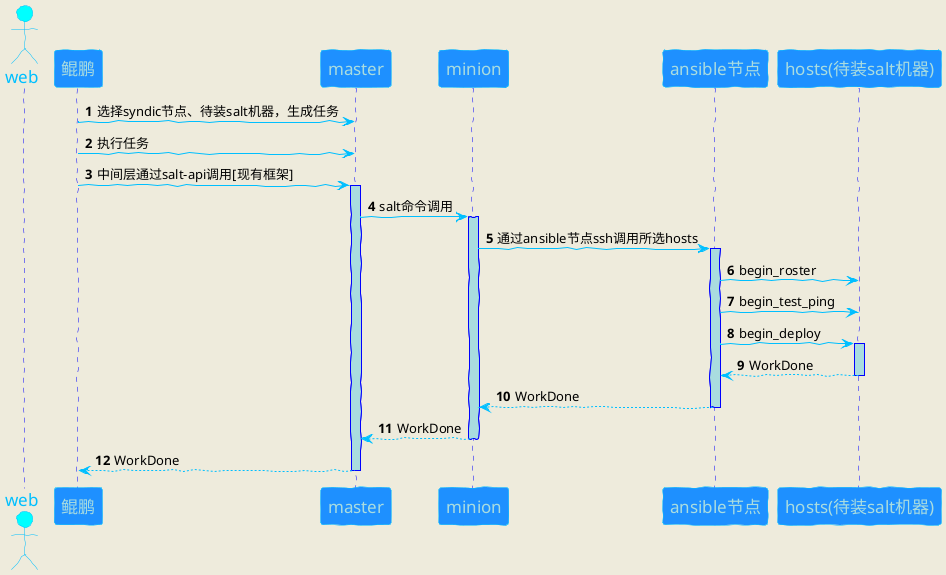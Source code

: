 @startuml
autonumber
skinparam backgroundColor #EEEBDC
skinparam handwritten true

skinparam sequence {
	ArrowColor DeepSkyBlue
	ActorBorderColor DeepSkyBlue
	LifeLineBorderColor blue
	LifeLineBackgroundColor #A9DCDF

	ParticipantBorderColor DeepSkyBlue
	ParticipantBackgroundColor DodgerBlue
	ParticipantFontName Impact
	ParticipantFontSize 17
	ParticipantFontColor #A9DCDF

	ActorBackgroundColor aqua
	ActorFontColor DeepSkyBlue
	ActorFontSize 17
	ActorFontName Aapex
}

actor web
participant "鲲鹏" as KP
participant "master" as MAST
participant "minion" as MIN
'participant "sydic master" as SY
participant "ansible节点" as SY
participant "hosts(待装salt机器)" as H

KP -> MAST: 选择syndic节点、待装salt机器，生成任务
KP -> MAST: 执行任务
KP -> MAST: 中间层通过salt-api调用[现有框架]

activate MAST
MAST -> MIN: salt命令调用
activate MIN

MIN -> SY: 通过ansible节点ssh调用所选hosts

activate SY
SY -> H: begin_roster
SY -> H: begin_test_ping
SY -> H: begin_deploy

activate H
H-->SY:WorkDone
deactivate H


SY --> MIN: WorkDone
deactivate SY

MIN --> MAST: WorkDone
deactivate MIN

MAST --> KP: WorkDone
deactivate MAST

@enduml